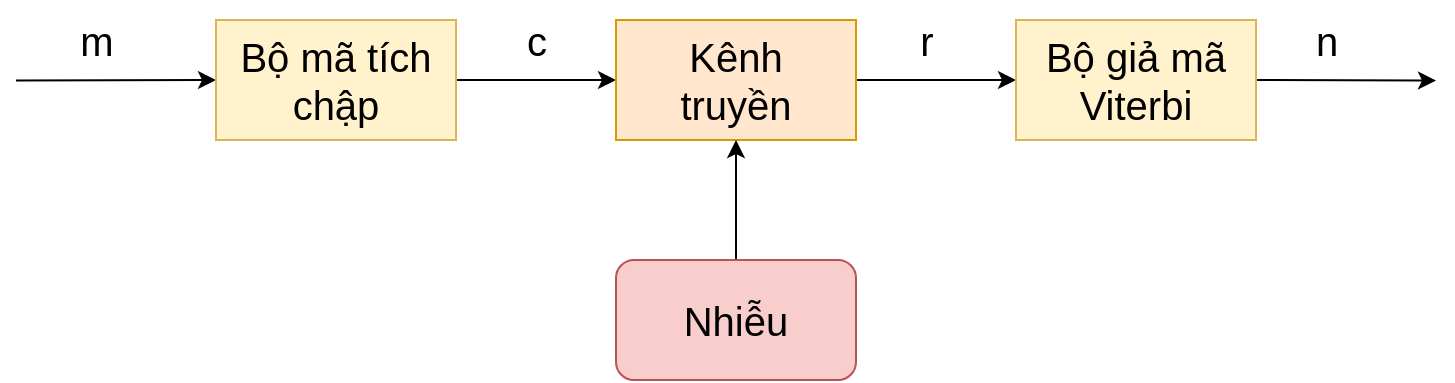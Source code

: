 <mxfile>
    <diagram id="cxFcHD-Dx6jUuZo6lOsH" name="Page-1">
        <mxGraphModel dx="1353" dy="916" grid="1" gridSize="10" guides="1" tooltips="1" connect="1" arrows="1" fold="1" page="1" pageScale="1" pageWidth="850" pageHeight="1100" math="0" shadow="0">
            <root>
                <mxCell id="0"/>
                <mxCell id="1" parent="0"/>
                <mxCell id="2" value="&lt;font style=&quot;font-size: 20px;&quot;&gt;m&lt;/font&gt;" style="text;html=1;align=center;verticalAlign=middle;resizable=0;points=[];autosize=1;strokeColor=none;fillColor=none;" parent="1" vertex="1">
                    <mxGeometry x="30" y="60" width="40" height="40" as="geometry"/>
                </mxCell>
                <mxCell id="4" style="edgeStyle=none;html=1;exitX=0;exitY=0.5;exitDx=0;exitDy=0;fontSize=20;entryX=0;entryY=0.5;entryDx=0;entryDy=0;" parent="1" target="3" edge="1">
                    <mxGeometry relative="1" as="geometry">
                        <mxPoint x="10" y="100.286" as="sourcePoint"/>
                    </mxGeometry>
                </mxCell>
                <mxCell id="8" style="edgeStyle=none;html=1;exitX=1;exitY=0.5;exitDx=0;exitDy=0;entryX=0;entryY=0.5;entryDx=0;entryDy=0;fontSize=20;" parent="1" source="3" target="5" edge="1">
                    <mxGeometry relative="1" as="geometry"/>
                </mxCell>
                <mxCell id="3" value="&lt;font style=&quot;font-size: 20px;&quot;&gt;Bộ mã tích chập&lt;/font&gt;" style="whiteSpace=wrap;html=1;fillColor=#fff2cc;strokeColor=#d6b656;" parent="1" vertex="1">
                    <mxGeometry x="110" y="70" width="120" height="60" as="geometry"/>
                </mxCell>
                <mxCell id="9" style="edgeStyle=none;html=1;exitX=1;exitY=0.5;exitDx=0;exitDy=0;entryX=0;entryY=0.5;entryDx=0;entryDy=0;fontSize=20;" parent="1" source="5" target="7" edge="1">
                    <mxGeometry relative="1" as="geometry"/>
                </mxCell>
                <mxCell id="5" value="Kênh &lt;br&gt;truyền" style="whiteSpace=wrap;html=1;fontSize=20;fillColor=#ffe6cc;strokeColor=#d79b00;" parent="1" vertex="1">
                    <mxGeometry x="310" y="70" width="120" height="60" as="geometry"/>
                </mxCell>
                <mxCell id="12" style="edgeStyle=none;html=1;exitX=1;exitY=0.5;exitDx=0;exitDy=0;fontSize=20;" parent="1" source="7" edge="1">
                    <mxGeometry relative="1" as="geometry">
                        <mxPoint x="720" y="100.286" as="targetPoint"/>
                    </mxGeometry>
                </mxCell>
                <mxCell id="7" value="Bộ giả mã Viterbi" style="whiteSpace=wrap;html=1;fontSize=20;fillColor=#fff2cc;strokeColor=#d6b656;" parent="1" vertex="1">
                    <mxGeometry x="510" y="70" width="120" height="60" as="geometry"/>
                </mxCell>
                <mxCell id="10" value="c" style="text;html=1;align=center;verticalAlign=middle;resizable=0;points=[];autosize=1;strokeColor=none;fillColor=none;fontSize=20;" parent="1" vertex="1">
                    <mxGeometry x="255" y="60" width="30" height="40" as="geometry"/>
                </mxCell>
                <mxCell id="11" value="r" style="text;html=1;align=center;verticalAlign=middle;resizable=0;points=[];autosize=1;strokeColor=none;fillColor=none;fontSize=20;" parent="1" vertex="1">
                    <mxGeometry x="450" y="60" width="30" height="40" as="geometry"/>
                </mxCell>
                <mxCell id="13" value="n" style="text;html=1;align=center;verticalAlign=middle;resizable=0;points=[];autosize=1;strokeColor=none;fillColor=none;fontSize=20;" parent="1" vertex="1">
                    <mxGeometry x="650" y="60" width="30" height="40" as="geometry"/>
                </mxCell>
                <mxCell id="15" style="edgeStyle=none;html=1;exitX=0.5;exitY=0;exitDx=0;exitDy=0;entryX=0.5;entryY=1;entryDx=0;entryDy=0;fontSize=20;" parent="1" source="14" target="5" edge="1">
                    <mxGeometry relative="1" as="geometry"/>
                </mxCell>
                <mxCell id="14" value="Nhiễu" style="rounded=1;whiteSpace=wrap;html=1;fontSize=20;fillColor=#f8cecc;strokeColor=#b85450;" parent="1" vertex="1">
                    <mxGeometry x="310" y="190" width="120" height="60" as="geometry"/>
                </mxCell>
            </root>
        </mxGraphModel>
    </diagram>
</mxfile>